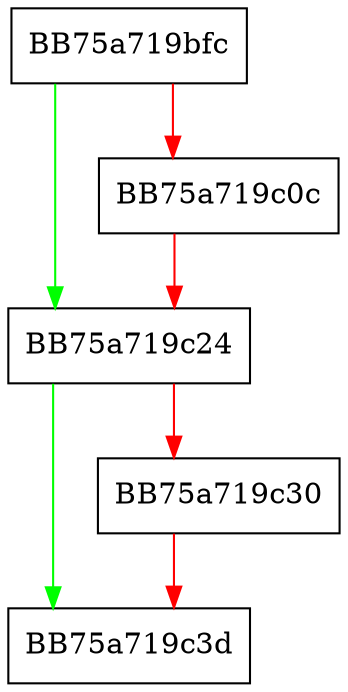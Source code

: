 digraph CleanupSmallObjectCache {
  node [shape="box"];
  graph [splines=ortho];
  BB75a719bfc -> BB75a719c24 [color="green"];
  BB75a719bfc -> BB75a719c0c [color="red"];
  BB75a719c0c -> BB75a719c24 [color="red"];
  BB75a719c24 -> BB75a719c3d [color="green"];
  BB75a719c24 -> BB75a719c30 [color="red"];
  BB75a719c30 -> BB75a719c3d [color="red"];
}